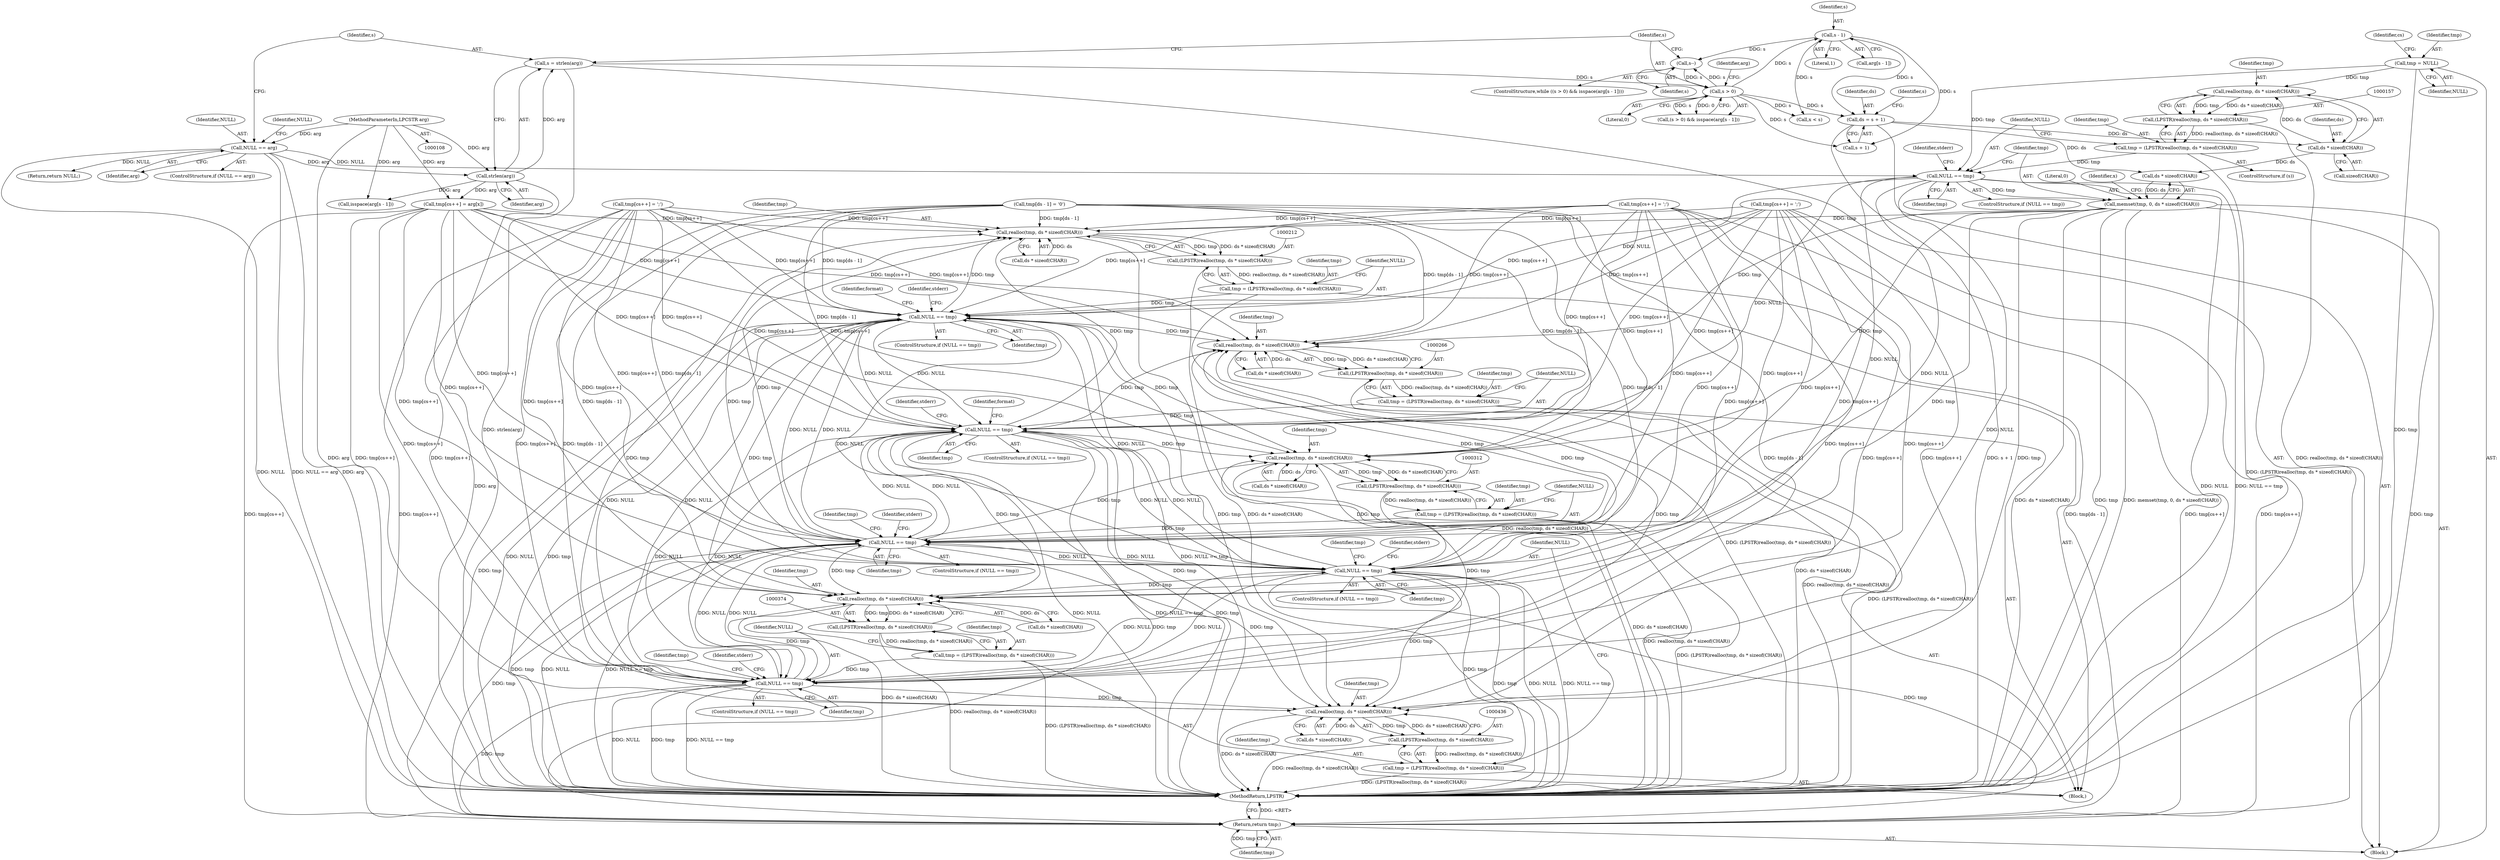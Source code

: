 digraph "1_FreeRDP_fc80ab45621bd966f70594c0b7393ec005a94007@API" {
"1000158" [label="(Call,realloc(tmp, ds * sizeof(CHAR)))"];
"1000113" [label="(Call,tmp = NULL)"];
"1000160" [label="(Call,ds * sizeof(CHAR))"];
"1000147" [label="(Call,ds = s + 1)"];
"1000142" [label="(Call,s - 1)"];
"1000136" [label="(Call,s > 0)"];
"1000145" [label="(Call,s--)"];
"1000130" [label="(Call,s = strlen(arg))"];
"1000132" [label="(Call,strlen(arg))"];
"1000125" [label="(Call,NULL == arg)"];
"1000109" [label="(MethodParameterIn,LPCSTR arg)"];
"1000156" [label="(Call,(LPSTR)realloc(tmp, ds * sizeof(CHAR)))"];
"1000154" [label="(Call,tmp = (LPSTR)realloc(tmp, ds * sizeof(CHAR)))"];
"1000165" [label="(Call,NULL == tmp)"];
"1000175" [label="(Call,memset(tmp, 0, ds * sizeof(CHAR)))"];
"1000213" [label="(Call,realloc(tmp, ds * sizeof(CHAR)))"];
"1000211" [label="(Call,(LPSTR)realloc(tmp, ds * sizeof(CHAR)))"];
"1000209" [label="(Call,tmp = (LPSTR)realloc(tmp, ds * sizeof(CHAR)))"];
"1000220" [label="(Call,NULL == tmp)"];
"1000267" [label="(Call,realloc(tmp, ds * sizeof(CHAR)))"];
"1000265" [label="(Call,(LPSTR)realloc(tmp, ds * sizeof(CHAR)))"];
"1000263" [label="(Call,tmp = (LPSTR)realloc(tmp, ds * sizeof(CHAR)))"];
"1000274" [label="(Call,NULL == tmp)"];
"1000313" [label="(Call,realloc(tmp, ds * sizeof(CHAR)))"];
"1000311" [label="(Call,(LPSTR)realloc(tmp, ds * sizeof(CHAR)))"];
"1000309" [label="(Call,tmp = (LPSTR)realloc(tmp, ds * sizeof(CHAR)))"];
"1000320" [label="(Call,NULL == tmp)"];
"1000375" [label="(Call,realloc(tmp, ds * sizeof(CHAR)))"];
"1000373" [label="(Call,(LPSTR)realloc(tmp, ds * sizeof(CHAR)))"];
"1000371" [label="(Call,tmp = (LPSTR)realloc(tmp, ds * sizeof(CHAR)))"];
"1000382" [label="(Call,NULL == tmp)"];
"1000437" [label="(Call,realloc(tmp, ds * sizeof(CHAR)))"];
"1000435" [label="(Call,(LPSTR)realloc(tmp, ds * sizeof(CHAR)))"];
"1000433" [label="(Call,tmp = (LPSTR)realloc(tmp, ds * sizeof(CHAR)))"];
"1000444" [label="(Call,NULL == tmp)"];
"1000502" [label="(Return,return tmp;)"];
"1000166" [label="(Identifier,NULL)"];
"1000219" [label="(ControlStructure,if (NULL == tmp))"];
"1000321" [label="(Identifier,NULL)"];
"1000221" [label="(Identifier,NULL)"];
"1000162" [label="(Call,sizeof(CHAR))"];
"1000382" [label="(Call,NULL == tmp)"];
"1000130" [label="(Call,s = strlen(arg))"];
"1000214" [label="(Identifier,tmp)"];
"1000377" [label="(Call,ds * sizeof(CHAR))"];
"1000383" [label="(Identifier,NULL)"];
"1000438" [label="(Identifier,tmp)"];
"1000127" [label="(Identifier,arg)"];
"1000263" [label="(Call,tmp = (LPSTR)realloc(tmp, ds * sizeof(CHAR)))"];
"1000113" [label="(Call,tmp = NULL)"];
"1000126" [label="(Identifier,NULL)"];
"1000115" [label="(Identifier,NULL)"];
"1000135" [label="(Call,(s > 0) && isspace(arg[s - 1]))"];
"1000170" [label="(Identifier,stderr)"];
"1000313" [label="(Call,realloc(tmp, ds * sizeof(CHAR)))"];
"1000118" [label="(Identifier,cs)"];
"1000311" [label="(Call,(LPSTR)realloc(tmp, ds * sizeof(CHAR)))"];
"1000495" [label="(Call,tmp[ds - 1] = '\0')"];
"1000209" [label="(Call,tmp = (LPSTR)realloc(tmp, ds * sizeof(CHAR)))"];
"1000165" [label="(Call,NULL == tmp)"];
"1000132" [label="(Call,strlen(arg))"];
"1000178" [label="(Call,ds * sizeof(CHAR))"];
"1000167" [label="(Identifier,tmp)"];
"1000164" [label="(ControlStructure,if (NULL == tmp))"];
"1000141" [label="(Identifier,arg)"];
"1000134" [label="(ControlStructure,while ((s > 0) && isspace(arg[s - 1])))"];
"1000456" [label="(Identifier,tmp)"];
"1000320" [label="(Call,NULL == tmp)"];
"1000268" [label="(Identifier,tmp)"];
"1000315" [label="(Call,ds * sizeof(CHAR))"];
"1000177" [label="(Literal,0)"];
"1000322" [label="(Identifier,tmp)"];
"1000146" [label="(Identifier,s)"];
"1000443" [label="(ControlStructure,if (NULL == tmp))"];
"1000161" [label="(Identifier,ds)"];
"1000124" [label="(ControlStructure,if (NULL == arg))"];
"1000446" [label="(Identifier,tmp)"];
"1000111" [label="(Block,)"];
"1000220" [label="(Call,NULL == tmp)"];
"1000140" [label="(Call,arg[s - 1])"];
"1000148" [label="(Identifier,ds)"];
"1000155" [label="(Identifier,tmp)"];
"1000394" [label="(Identifier,tmp)"];
"1000504" [label="(MethodReturn,LPSTR)"];
"1000158" [label="(Call,realloc(tmp, ds * sizeof(CHAR)))"];
"1000279" [label="(Identifier,stderr)"];
"1000332" [label="(Identifier,tmp)"];
"1000264" [label="(Identifier,tmp)"];
"1000114" [label="(Identifier,tmp)"];
"1000184" [label="(Identifier,x)"];
"1000433" [label="(Call,tmp = (LPSTR)realloc(tmp, ds * sizeof(CHAR)))"];
"1000143" [label="(Identifier,s)"];
"1000136" [label="(Call,s > 0)"];
"1000131" [label="(Identifier,s)"];
"1000186" [label="(Call,x < s)"];
"1000156" [label="(Call,(LPSTR)realloc(tmp, ds * sizeof(CHAR)))"];
"1000384" [label="(Identifier,tmp)"];
"1000154" [label="(Call,tmp = (LPSTR)realloc(tmp, ds * sizeof(CHAR)))"];
"1000149" [label="(Call,s + 1)"];
"1000210" [label="(Identifier,tmp)"];
"1000142" [label="(Call,s - 1)"];
"1000137" [label="(Identifier,s)"];
"1000309" [label="(Call,tmp = (LPSTR)realloc(tmp, ds * sizeof(CHAR)))"];
"1000153" [label="(Identifier,s)"];
"1000444" [label="(Call,NULL == tmp)"];
"1000276" [label="(Identifier,tmp)"];
"1000325" [label="(Identifier,stderr)"];
"1000449" [label="(Identifier,stderr)"];
"1000375" [label="(Call,realloc(tmp, ds * sizeof(CHAR)))"];
"1000160" [label="(Call,ds * sizeof(CHAR))"];
"1000196" [label="(Block,)"];
"1000273" [label="(ControlStructure,if (NULL == tmp))"];
"1000422" [label="(Call,tmp[cs++] = ';')"];
"1000503" [label="(Identifier,tmp)"];
"1000176" [label="(Identifier,tmp)"];
"1000275" [label="(Identifier,NULL)"];
"1000231" [label="(Identifier,format)"];
"1000502" [label="(Return,return tmp;)"];
"1000215" [label="(Call,ds * sizeof(CHAR))"];
"1000372" [label="(Identifier,tmp)"];
"1000109" [label="(MethodParameterIn,LPCSTR arg)"];
"1000225" [label="(Identifier,stderr)"];
"1000147" [label="(Call,ds = s + 1)"];
"1000439" [label="(Call,ds * sizeof(CHAR))"];
"1000129" [label="(Identifier,NULL)"];
"1000145" [label="(Call,s--)"];
"1000222" [label="(Identifier,tmp)"];
"1000360" [label="(Call,tmp[cs++] = ';')"];
"1000211" [label="(Call,(LPSTR)realloc(tmp, ds * sizeof(CHAR)))"];
"1000175" [label="(Call,memset(tmp, 0, ds * sizeof(CHAR)))"];
"1000125" [label="(Call,NULL == arg)"];
"1000434" [label="(Identifier,tmp)"];
"1000387" [label="(Identifier,stderr)"];
"1000144" [label="(Literal,1)"];
"1000373" [label="(Call,(LPSTR)realloc(tmp, ds * sizeof(CHAR)))"];
"1000435" [label="(Call,(LPSTR)realloc(tmp, ds * sizeof(CHAR)))"];
"1000381" [label="(ControlStructure,if (NULL == tmp))"];
"1000478" [label="(Call,tmp[cs++] = ';')"];
"1000213" [label="(Call,realloc(tmp, ds * sizeof(CHAR)))"];
"1000285" [label="(Identifier,format)"];
"1000371" [label="(Call,tmp = (LPSTR)realloc(tmp, ds * sizeof(CHAR)))"];
"1000267" [label="(Call,realloc(tmp, ds * sizeof(CHAR)))"];
"1000128" [label="(Return,return NULL;)"];
"1000437" [label="(Call,realloc(tmp, ds * sizeof(CHAR)))"];
"1000139" [label="(Call,isspace(arg[s - 1]))"];
"1000486" [label="(Call,tmp[cs++] = arg[x])"];
"1000310" [label="(Identifier,tmp)"];
"1000159" [label="(Identifier,tmp)"];
"1000376" [label="(Identifier,tmp)"];
"1000314" [label="(Identifier,tmp)"];
"1000269" [label="(Call,ds * sizeof(CHAR))"];
"1000274" [label="(Call,NULL == tmp)"];
"1000133" [label="(Identifier,arg)"];
"1000152" [label="(ControlStructure,if (s))"];
"1000265" [label="(Call,(LPSTR)realloc(tmp, ds * sizeof(CHAR)))"];
"1000138" [label="(Literal,0)"];
"1000445" [label="(Identifier,NULL)"];
"1000319" [label="(ControlStructure,if (NULL == tmp))"];
"1000158" -> "1000156"  [label="AST: "];
"1000158" -> "1000160"  [label="CFG: "];
"1000159" -> "1000158"  [label="AST: "];
"1000160" -> "1000158"  [label="AST: "];
"1000156" -> "1000158"  [label="CFG: "];
"1000158" -> "1000156"  [label="DDG: tmp"];
"1000158" -> "1000156"  [label="DDG: ds * sizeof(CHAR)"];
"1000113" -> "1000158"  [label="DDG: tmp"];
"1000160" -> "1000158"  [label="DDG: ds"];
"1000113" -> "1000111"  [label="AST: "];
"1000113" -> "1000115"  [label="CFG: "];
"1000114" -> "1000113"  [label="AST: "];
"1000115" -> "1000113"  [label="AST: "];
"1000118" -> "1000113"  [label="CFG: "];
"1000113" -> "1000504"  [label="DDG: tmp"];
"1000113" -> "1000165"  [label="DDG: tmp"];
"1000160" -> "1000162"  [label="CFG: "];
"1000161" -> "1000160"  [label="AST: "];
"1000162" -> "1000160"  [label="AST: "];
"1000147" -> "1000160"  [label="DDG: ds"];
"1000160" -> "1000178"  [label="DDG: ds"];
"1000147" -> "1000111"  [label="AST: "];
"1000147" -> "1000149"  [label="CFG: "];
"1000148" -> "1000147"  [label="AST: "];
"1000149" -> "1000147"  [label="AST: "];
"1000153" -> "1000147"  [label="CFG: "];
"1000147" -> "1000504"  [label="DDG: s + 1"];
"1000142" -> "1000147"  [label="DDG: s"];
"1000136" -> "1000147"  [label="DDG: s"];
"1000147" -> "1000178"  [label="DDG: ds"];
"1000142" -> "1000140"  [label="AST: "];
"1000142" -> "1000144"  [label="CFG: "];
"1000143" -> "1000142"  [label="AST: "];
"1000144" -> "1000142"  [label="AST: "];
"1000140" -> "1000142"  [label="CFG: "];
"1000136" -> "1000142"  [label="DDG: s"];
"1000142" -> "1000145"  [label="DDG: s"];
"1000142" -> "1000149"  [label="DDG: s"];
"1000142" -> "1000186"  [label="DDG: s"];
"1000136" -> "1000135"  [label="AST: "];
"1000136" -> "1000138"  [label="CFG: "];
"1000137" -> "1000136"  [label="AST: "];
"1000138" -> "1000136"  [label="AST: "];
"1000141" -> "1000136"  [label="CFG: "];
"1000135" -> "1000136"  [label="CFG: "];
"1000136" -> "1000135"  [label="DDG: s"];
"1000136" -> "1000135"  [label="DDG: 0"];
"1000145" -> "1000136"  [label="DDG: s"];
"1000130" -> "1000136"  [label="DDG: s"];
"1000136" -> "1000145"  [label="DDG: s"];
"1000136" -> "1000149"  [label="DDG: s"];
"1000136" -> "1000186"  [label="DDG: s"];
"1000145" -> "1000134"  [label="AST: "];
"1000145" -> "1000146"  [label="CFG: "];
"1000146" -> "1000145"  [label="AST: "];
"1000137" -> "1000145"  [label="CFG: "];
"1000130" -> "1000111"  [label="AST: "];
"1000130" -> "1000132"  [label="CFG: "];
"1000131" -> "1000130"  [label="AST: "];
"1000132" -> "1000130"  [label="AST: "];
"1000137" -> "1000130"  [label="CFG: "];
"1000130" -> "1000504"  [label="DDG: strlen(arg)"];
"1000132" -> "1000130"  [label="DDG: arg"];
"1000132" -> "1000133"  [label="CFG: "];
"1000133" -> "1000132"  [label="AST: "];
"1000132" -> "1000504"  [label="DDG: arg"];
"1000125" -> "1000132"  [label="DDG: arg"];
"1000109" -> "1000132"  [label="DDG: arg"];
"1000132" -> "1000139"  [label="DDG: arg"];
"1000132" -> "1000486"  [label="DDG: arg"];
"1000125" -> "1000124"  [label="AST: "];
"1000125" -> "1000127"  [label="CFG: "];
"1000126" -> "1000125"  [label="AST: "];
"1000127" -> "1000125"  [label="AST: "];
"1000129" -> "1000125"  [label="CFG: "];
"1000131" -> "1000125"  [label="CFG: "];
"1000125" -> "1000504"  [label="DDG: NULL"];
"1000125" -> "1000504"  [label="DDG: NULL == arg"];
"1000125" -> "1000504"  [label="DDG: arg"];
"1000109" -> "1000125"  [label="DDG: arg"];
"1000125" -> "1000128"  [label="DDG: NULL"];
"1000125" -> "1000165"  [label="DDG: NULL"];
"1000109" -> "1000108"  [label="AST: "];
"1000109" -> "1000504"  [label="DDG: arg"];
"1000109" -> "1000139"  [label="DDG: arg"];
"1000109" -> "1000486"  [label="DDG: arg"];
"1000156" -> "1000154"  [label="AST: "];
"1000157" -> "1000156"  [label="AST: "];
"1000154" -> "1000156"  [label="CFG: "];
"1000156" -> "1000504"  [label="DDG: realloc(tmp, ds * sizeof(CHAR))"];
"1000156" -> "1000154"  [label="DDG: realloc(tmp, ds * sizeof(CHAR))"];
"1000154" -> "1000152"  [label="AST: "];
"1000155" -> "1000154"  [label="AST: "];
"1000166" -> "1000154"  [label="CFG: "];
"1000154" -> "1000504"  [label="DDG: (LPSTR)realloc(tmp, ds * sizeof(CHAR))"];
"1000154" -> "1000165"  [label="DDG: tmp"];
"1000165" -> "1000164"  [label="AST: "];
"1000165" -> "1000167"  [label="CFG: "];
"1000166" -> "1000165"  [label="AST: "];
"1000167" -> "1000165"  [label="AST: "];
"1000170" -> "1000165"  [label="CFG: "];
"1000176" -> "1000165"  [label="CFG: "];
"1000165" -> "1000504"  [label="DDG: NULL"];
"1000165" -> "1000504"  [label="DDG: NULL == tmp"];
"1000165" -> "1000175"  [label="DDG: tmp"];
"1000165" -> "1000220"  [label="DDG: NULL"];
"1000165" -> "1000274"  [label="DDG: NULL"];
"1000165" -> "1000320"  [label="DDG: NULL"];
"1000165" -> "1000382"  [label="DDG: NULL"];
"1000165" -> "1000444"  [label="DDG: NULL"];
"1000175" -> "1000111"  [label="AST: "];
"1000175" -> "1000178"  [label="CFG: "];
"1000176" -> "1000175"  [label="AST: "];
"1000177" -> "1000175"  [label="AST: "];
"1000178" -> "1000175"  [label="AST: "];
"1000184" -> "1000175"  [label="CFG: "];
"1000175" -> "1000504"  [label="DDG: ds * sizeof(CHAR)"];
"1000175" -> "1000504"  [label="DDG: tmp"];
"1000175" -> "1000504"  [label="DDG: memset(tmp, 0, ds * sizeof(CHAR))"];
"1000178" -> "1000175"  [label="DDG: ds"];
"1000175" -> "1000213"  [label="DDG: tmp"];
"1000175" -> "1000267"  [label="DDG: tmp"];
"1000175" -> "1000313"  [label="DDG: tmp"];
"1000175" -> "1000375"  [label="DDG: tmp"];
"1000175" -> "1000437"  [label="DDG: tmp"];
"1000175" -> "1000502"  [label="DDG: tmp"];
"1000213" -> "1000211"  [label="AST: "];
"1000213" -> "1000215"  [label="CFG: "];
"1000214" -> "1000213"  [label="AST: "];
"1000215" -> "1000213"  [label="AST: "];
"1000211" -> "1000213"  [label="CFG: "];
"1000213" -> "1000504"  [label="DDG: ds * sizeof(CHAR)"];
"1000213" -> "1000211"  [label="DDG: tmp"];
"1000213" -> "1000211"  [label="DDG: ds * sizeof(CHAR)"];
"1000360" -> "1000213"  [label="DDG: tmp[cs++]"];
"1000422" -> "1000213"  [label="DDG: tmp[cs++]"];
"1000274" -> "1000213"  [label="DDG: tmp"];
"1000320" -> "1000213"  [label="DDG: tmp"];
"1000486" -> "1000213"  [label="DDG: tmp[cs++]"];
"1000495" -> "1000213"  [label="DDG: tmp[ds - 1]"];
"1000382" -> "1000213"  [label="DDG: tmp"];
"1000444" -> "1000213"  [label="DDG: tmp"];
"1000478" -> "1000213"  [label="DDG: tmp[cs++]"];
"1000220" -> "1000213"  [label="DDG: tmp"];
"1000215" -> "1000213"  [label="DDG: ds"];
"1000211" -> "1000209"  [label="AST: "];
"1000212" -> "1000211"  [label="AST: "];
"1000209" -> "1000211"  [label="CFG: "];
"1000211" -> "1000504"  [label="DDG: realloc(tmp, ds * sizeof(CHAR))"];
"1000211" -> "1000209"  [label="DDG: realloc(tmp, ds * sizeof(CHAR))"];
"1000209" -> "1000196"  [label="AST: "];
"1000210" -> "1000209"  [label="AST: "];
"1000221" -> "1000209"  [label="CFG: "];
"1000209" -> "1000504"  [label="DDG: (LPSTR)realloc(tmp, ds * sizeof(CHAR))"];
"1000209" -> "1000220"  [label="DDG: tmp"];
"1000220" -> "1000219"  [label="AST: "];
"1000220" -> "1000222"  [label="CFG: "];
"1000221" -> "1000220"  [label="AST: "];
"1000222" -> "1000220"  [label="AST: "];
"1000225" -> "1000220"  [label="CFG: "];
"1000231" -> "1000220"  [label="CFG: "];
"1000220" -> "1000504"  [label="DDG: NULL"];
"1000220" -> "1000504"  [label="DDG: tmp"];
"1000220" -> "1000504"  [label="DDG: NULL == tmp"];
"1000382" -> "1000220"  [label="DDG: NULL"];
"1000274" -> "1000220"  [label="DDG: NULL"];
"1000444" -> "1000220"  [label="DDG: NULL"];
"1000320" -> "1000220"  [label="DDG: NULL"];
"1000360" -> "1000220"  [label="DDG: tmp[cs++]"];
"1000495" -> "1000220"  [label="DDG: tmp[ds - 1]"];
"1000422" -> "1000220"  [label="DDG: tmp[cs++]"];
"1000478" -> "1000220"  [label="DDG: tmp[cs++]"];
"1000486" -> "1000220"  [label="DDG: tmp[cs++]"];
"1000220" -> "1000267"  [label="DDG: tmp"];
"1000220" -> "1000274"  [label="DDG: NULL"];
"1000220" -> "1000313"  [label="DDG: tmp"];
"1000220" -> "1000320"  [label="DDG: NULL"];
"1000220" -> "1000375"  [label="DDG: tmp"];
"1000220" -> "1000382"  [label="DDG: NULL"];
"1000220" -> "1000437"  [label="DDG: tmp"];
"1000220" -> "1000444"  [label="DDG: NULL"];
"1000220" -> "1000502"  [label="DDG: tmp"];
"1000267" -> "1000265"  [label="AST: "];
"1000267" -> "1000269"  [label="CFG: "];
"1000268" -> "1000267"  [label="AST: "];
"1000269" -> "1000267"  [label="AST: "];
"1000265" -> "1000267"  [label="CFG: "];
"1000267" -> "1000504"  [label="DDG: ds * sizeof(CHAR)"];
"1000267" -> "1000265"  [label="DDG: tmp"];
"1000267" -> "1000265"  [label="DDG: ds * sizeof(CHAR)"];
"1000360" -> "1000267"  [label="DDG: tmp[cs++]"];
"1000422" -> "1000267"  [label="DDG: tmp[cs++]"];
"1000274" -> "1000267"  [label="DDG: tmp"];
"1000320" -> "1000267"  [label="DDG: tmp"];
"1000486" -> "1000267"  [label="DDG: tmp[cs++]"];
"1000495" -> "1000267"  [label="DDG: tmp[ds - 1]"];
"1000382" -> "1000267"  [label="DDG: tmp"];
"1000444" -> "1000267"  [label="DDG: tmp"];
"1000478" -> "1000267"  [label="DDG: tmp[cs++]"];
"1000269" -> "1000267"  [label="DDG: ds"];
"1000265" -> "1000263"  [label="AST: "];
"1000266" -> "1000265"  [label="AST: "];
"1000263" -> "1000265"  [label="CFG: "];
"1000265" -> "1000504"  [label="DDG: realloc(tmp, ds * sizeof(CHAR))"];
"1000265" -> "1000263"  [label="DDG: realloc(tmp, ds * sizeof(CHAR))"];
"1000263" -> "1000196"  [label="AST: "];
"1000264" -> "1000263"  [label="AST: "];
"1000275" -> "1000263"  [label="CFG: "];
"1000263" -> "1000504"  [label="DDG: (LPSTR)realloc(tmp, ds * sizeof(CHAR))"];
"1000263" -> "1000274"  [label="DDG: tmp"];
"1000274" -> "1000273"  [label="AST: "];
"1000274" -> "1000276"  [label="CFG: "];
"1000275" -> "1000274"  [label="AST: "];
"1000276" -> "1000274"  [label="AST: "];
"1000279" -> "1000274"  [label="CFG: "];
"1000285" -> "1000274"  [label="CFG: "];
"1000274" -> "1000504"  [label="DDG: NULL"];
"1000274" -> "1000504"  [label="DDG: NULL == tmp"];
"1000274" -> "1000504"  [label="DDG: tmp"];
"1000382" -> "1000274"  [label="DDG: NULL"];
"1000444" -> "1000274"  [label="DDG: NULL"];
"1000320" -> "1000274"  [label="DDG: NULL"];
"1000360" -> "1000274"  [label="DDG: tmp[cs++]"];
"1000495" -> "1000274"  [label="DDG: tmp[ds - 1]"];
"1000422" -> "1000274"  [label="DDG: tmp[cs++]"];
"1000486" -> "1000274"  [label="DDG: tmp[cs++]"];
"1000478" -> "1000274"  [label="DDG: tmp[cs++]"];
"1000274" -> "1000313"  [label="DDG: tmp"];
"1000274" -> "1000320"  [label="DDG: NULL"];
"1000274" -> "1000375"  [label="DDG: tmp"];
"1000274" -> "1000382"  [label="DDG: NULL"];
"1000274" -> "1000437"  [label="DDG: tmp"];
"1000274" -> "1000444"  [label="DDG: NULL"];
"1000274" -> "1000502"  [label="DDG: tmp"];
"1000313" -> "1000311"  [label="AST: "];
"1000313" -> "1000315"  [label="CFG: "];
"1000314" -> "1000313"  [label="AST: "];
"1000315" -> "1000313"  [label="AST: "];
"1000311" -> "1000313"  [label="CFG: "];
"1000313" -> "1000504"  [label="DDG: ds * sizeof(CHAR)"];
"1000313" -> "1000311"  [label="DDG: tmp"];
"1000313" -> "1000311"  [label="DDG: ds * sizeof(CHAR)"];
"1000360" -> "1000313"  [label="DDG: tmp[cs++]"];
"1000422" -> "1000313"  [label="DDG: tmp[cs++]"];
"1000320" -> "1000313"  [label="DDG: tmp"];
"1000486" -> "1000313"  [label="DDG: tmp[cs++]"];
"1000495" -> "1000313"  [label="DDG: tmp[ds - 1]"];
"1000382" -> "1000313"  [label="DDG: tmp"];
"1000444" -> "1000313"  [label="DDG: tmp"];
"1000478" -> "1000313"  [label="DDG: tmp[cs++]"];
"1000315" -> "1000313"  [label="DDG: ds"];
"1000311" -> "1000309"  [label="AST: "];
"1000312" -> "1000311"  [label="AST: "];
"1000309" -> "1000311"  [label="CFG: "];
"1000311" -> "1000504"  [label="DDG: realloc(tmp, ds * sizeof(CHAR))"];
"1000311" -> "1000309"  [label="DDG: realloc(tmp, ds * sizeof(CHAR))"];
"1000309" -> "1000196"  [label="AST: "];
"1000310" -> "1000309"  [label="AST: "];
"1000321" -> "1000309"  [label="CFG: "];
"1000309" -> "1000504"  [label="DDG: (LPSTR)realloc(tmp, ds * sizeof(CHAR))"];
"1000309" -> "1000320"  [label="DDG: tmp"];
"1000320" -> "1000319"  [label="AST: "];
"1000320" -> "1000322"  [label="CFG: "];
"1000321" -> "1000320"  [label="AST: "];
"1000322" -> "1000320"  [label="AST: "];
"1000325" -> "1000320"  [label="CFG: "];
"1000332" -> "1000320"  [label="CFG: "];
"1000320" -> "1000504"  [label="DDG: tmp"];
"1000320" -> "1000504"  [label="DDG: NULL"];
"1000320" -> "1000504"  [label="DDG: NULL == tmp"];
"1000382" -> "1000320"  [label="DDG: NULL"];
"1000444" -> "1000320"  [label="DDG: NULL"];
"1000360" -> "1000320"  [label="DDG: tmp[cs++]"];
"1000495" -> "1000320"  [label="DDG: tmp[ds - 1]"];
"1000422" -> "1000320"  [label="DDG: tmp[cs++]"];
"1000478" -> "1000320"  [label="DDG: tmp[cs++]"];
"1000486" -> "1000320"  [label="DDG: tmp[cs++]"];
"1000320" -> "1000375"  [label="DDG: tmp"];
"1000320" -> "1000382"  [label="DDG: NULL"];
"1000320" -> "1000437"  [label="DDG: tmp"];
"1000320" -> "1000444"  [label="DDG: NULL"];
"1000320" -> "1000502"  [label="DDG: tmp"];
"1000375" -> "1000373"  [label="AST: "];
"1000375" -> "1000377"  [label="CFG: "];
"1000376" -> "1000375"  [label="AST: "];
"1000377" -> "1000375"  [label="AST: "];
"1000373" -> "1000375"  [label="CFG: "];
"1000375" -> "1000504"  [label="DDG: ds * sizeof(CHAR)"];
"1000375" -> "1000373"  [label="DDG: tmp"];
"1000375" -> "1000373"  [label="DDG: ds * sizeof(CHAR)"];
"1000360" -> "1000375"  [label="DDG: tmp[cs++]"];
"1000422" -> "1000375"  [label="DDG: tmp[cs++]"];
"1000486" -> "1000375"  [label="DDG: tmp[cs++]"];
"1000495" -> "1000375"  [label="DDG: tmp[ds - 1]"];
"1000382" -> "1000375"  [label="DDG: tmp"];
"1000444" -> "1000375"  [label="DDG: tmp"];
"1000478" -> "1000375"  [label="DDG: tmp[cs++]"];
"1000377" -> "1000375"  [label="DDG: ds"];
"1000373" -> "1000371"  [label="AST: "];
"1000374" -> "1000373"  [label="AST: "];
"1000371" -> "1000373"  [label="CFG: "];
"1000373" -> "1000504"  [label="DDG: realloc(tmp, ds * sizeof(CHAR))"];
"1000373" -> "1000371"  [label="DDG: realloc(tmp, ds * sizeof(CHAR))"];
"1000371" -> "1000196"  [label="AST: "];
"1000372" -> "1000371"  [label="AST: "];
"1000383" -> "1000371"  [label="CFG: "];
"1000371" -> "1000504"  [label="DDG: (LPSTR)realloc(tmp, ds * sizeof(CHAR))"];
"1000371" -> "1000382"  [label="DDG: tmp"];
"1000382" -> "1000381"  [label="AST: "];
"1000382" -> "1000384"  [label="CFG: "];
"1000383" -> "1000382"  [label="AST: "];
"1000384" -> "1000382"  [label="AST: "];
"1000387" -> "1000382"  [label="CFG: "];
"1000394" -> "1000382"  [label="CFG: "];
"1000382" -> "1000504"  [label="DDG: NULL"];
"1000382" -> "1000504"  [label="DDG: tmp"];
"1000382" -> "1000504"  [label="DDG: NULL == tmp"];
"1000444" -> "1000382"  [label="DDG: NULL"];
"1000360" -> "1000382"  [label="DDG: tmp[cs++]"];
"1000495" -> "1000382"  [label="DDG: tmp[ds - 1]"];
"1000422" -> "1000382"  [label="DDG: tmp[cs++]"];
"1000478" -> "1000382"  [label="DDG: tmp[cs++]"];
"1000486" -> "1000382"  [label="DDG: tmp[cs++]"];
"1000382" -> "1000437"  [label="DDG: tmp"];
"1000382" -> "1000444"  [label="DDG: NULL"];
"1000382" -> "1000502"  [label="DDG: tmp"];
"1000437" -> "1000435"  [label="AST: "];
"1000437" -> "1000439"  [label="CFG: "];
"1000438" -> "1000437"  [label="AST: "];
"1000439" -> "1000437"  [label="AST: "];
"1000435" -> "1000437"  [label="CFG: "];
"1000437" -> "1000504"  [label="DDG: ds * sizeof(CHAR)"];
"1000437" -> "1000435"  [label="DDG: tmp"];
"1000437" -> "1000435"  [label="DDG: ds * sizeof(CHAR)"];
"1000360" -> "1000437"  [label="DDG: tmp[cs++]"];
"1000422" -> "1000437"  [label="DDG: tmp[cs++]"];
"1000486" -> "1000437"  [label="DDG: tmp[cs++]"];
"1000495" -> "1000437"  [label="DDG: tmp[ds - 1]"];
"1000444" -> "1000437"  [label="DDG: tmp"];
"1000478" -> "1000437"  [label="DDG: tmp[cs++]"];
"1000439" -> "1000437"  [label="DDG: ds"];
"1000435" -> "1000433"  [label="AST: "];
"1000436" -> "1000435"  [label="AST: "];
"1000433" -> "1000435"  [label="CFG: "];
"1000435" -> "1000504"  [label="DDG: realloc(tmp, ds * sizeof(CHAR))"];
"1000435" -> "1000433"  [label="DDG: realloc(tmp, ds * sizeof(CHAR))"];
"1000433" -> "1000196"  [label="AST: "];
"1000434" -> "1000433"  [label="AST: "];
"1000445" -> "1000433"  [label="CFG: "];
"1000433" -> "1000504"  [label="DDG: (LPSTR)realloc(tmp, ds * sizeof(CHAR))"];
"1000433" -> "1000444"  [label="DDG: tmp"];
"1000444" -> "1000443"  [label="AST: "];
"1000444" -> "1000446"  [label="CFG: "];
"1000445" -> "1000444"  [label="AST: "];
"1000446" -> "1000444"  [label="AST: "];
"1000449" -> "1000444"  [label="CFG: "];
"1000456" -> "1000444"  [label="CFG: "];
"1000444" -> "1000504"  [label="DDG: tmp"];
"1000444" -> "1000504"  [label="DDG: NULL"];
"1000444" -> "1000504"  [label="DDG: NULL == tmp"];
"1000360" -> "1000444"  [label="DDG: tmp[cs++]"];
"1000495" -> "1000444"  [label="DDG: tmp[ds - 1]"];
"1000422" -> "1000444"  [label="DDG: tmp[cs++]"];
"1000478" -> "1000444"  [label="DDG: tmp[cs++]"];
"1000486" -> "1000444"  [label="DDG: tmp[cs++]"];
"1000444" -> "1000502"  [label="DDG: tmp"];
"1000502" -> "1000111"  [label="AST: "];
"1000502" -> "1000503"  [label="CFG: "];
"1000503" -> "1000502"  [label="AST: "];
"1000504" -> "1000502"  [label="CFG: "];
"1000502" -> "1000504"  [label="DDG: <RET>"];
"1000503" -> "1000502"  [label="DDG: tmp"];
"1000360" -> "1000502"  [label="DDG: tmp[cs++]"];
"1000422" -> "1000502"  [label="DDG: tmp[cs++]"];
"1000486" -> "1000502"  [label="DDG: tmp[cs++]"];
"1000495" -> "1000502"  [label="DDG: tmp[ds - 1]"];
"1000478" -> "1000502"  [label="DDG: tmp[cs++]"];
}
